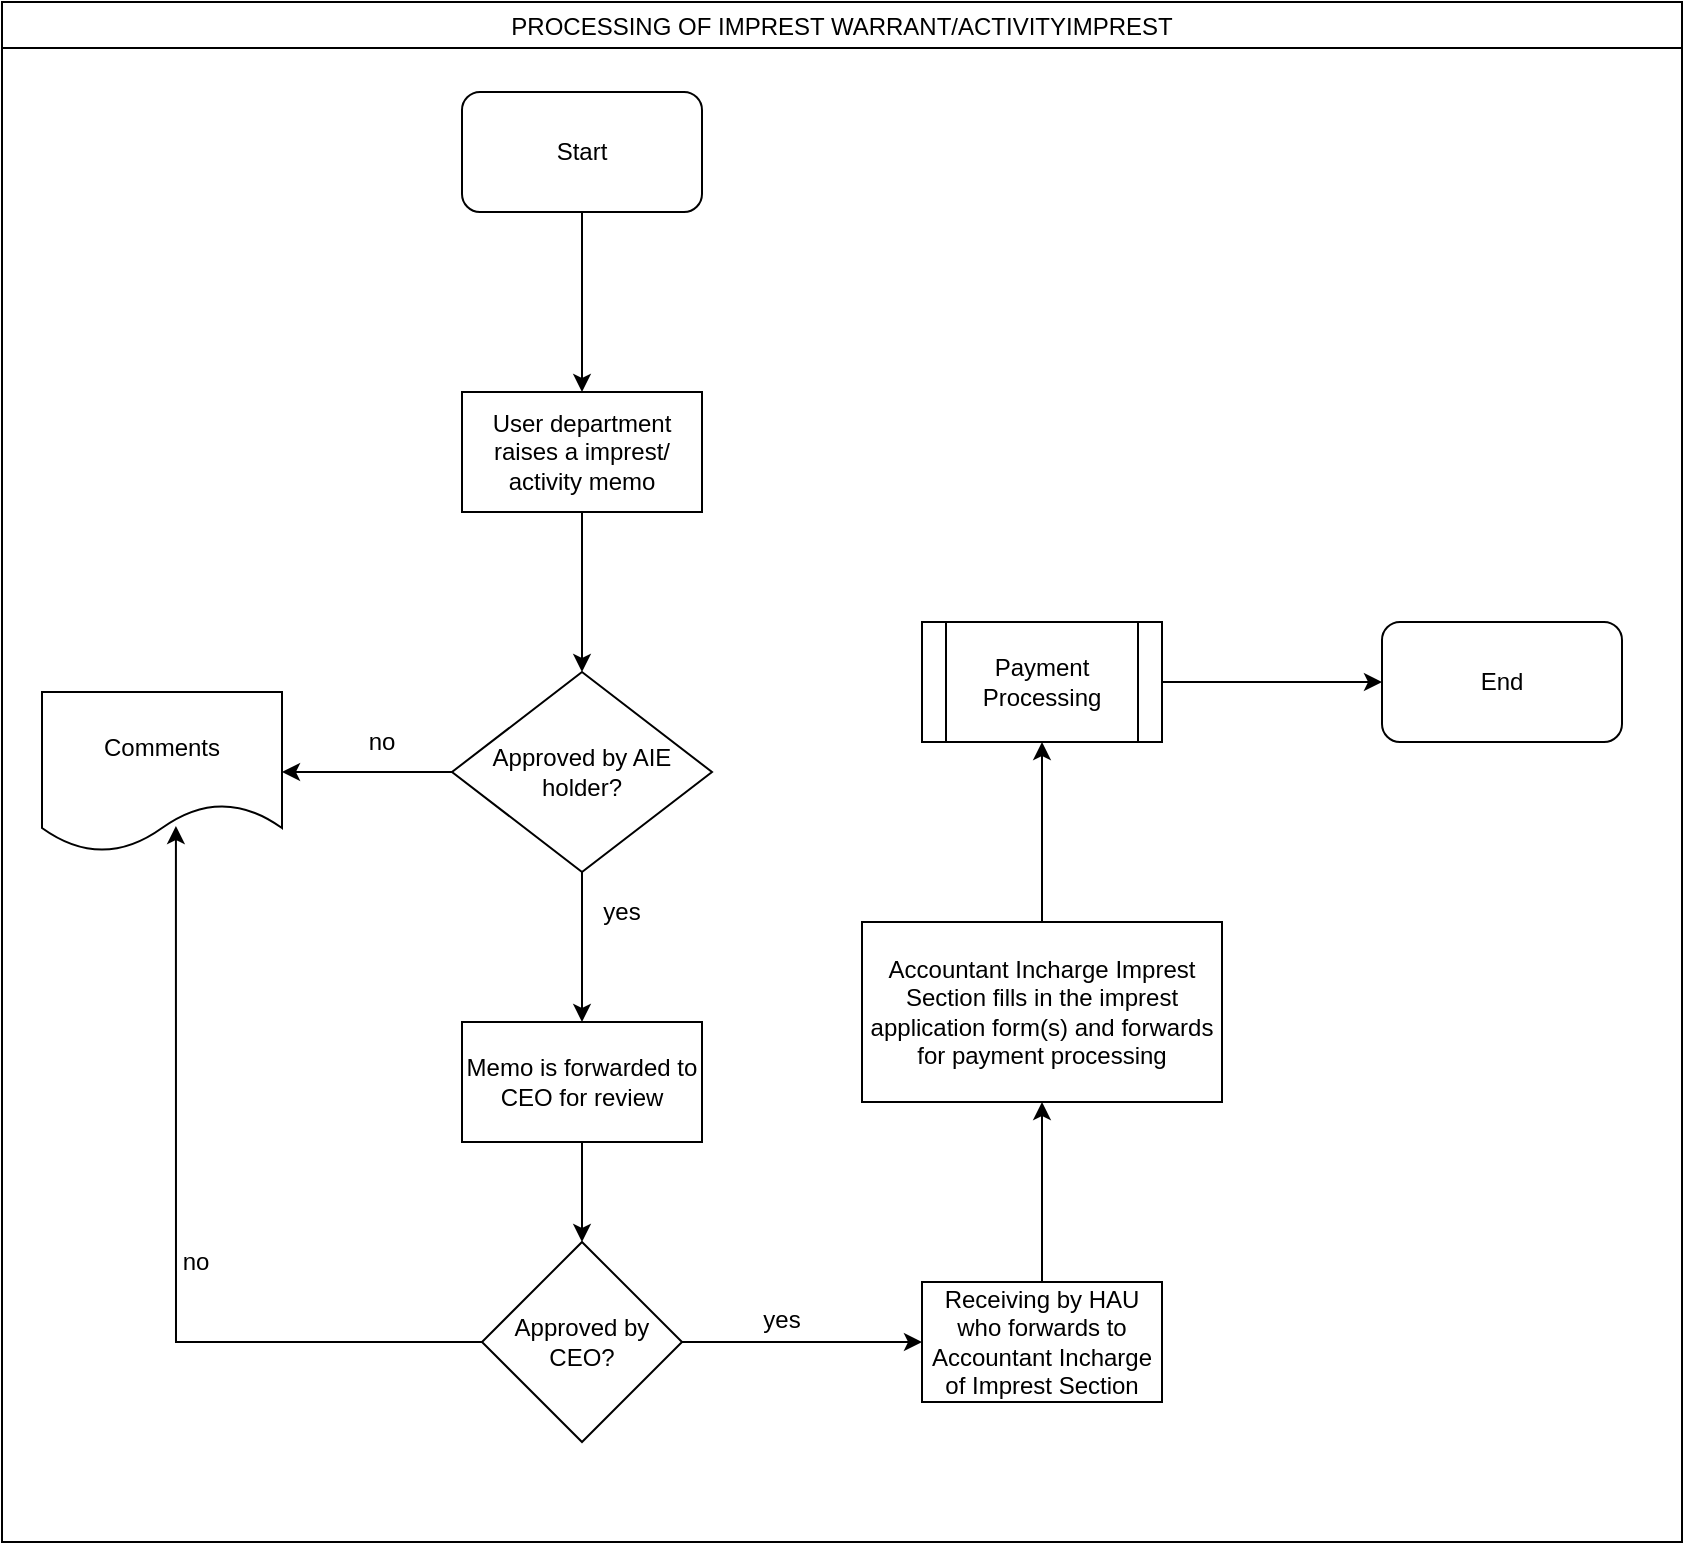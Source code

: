 <mxfile version="14.9.2" type="github">
  <diagram id="g9GUgYayCcv3mOfplAVB" name="Page-1">
    <mxGraphModel dx="1038" dy="508" grid="1" gridSize="10" guides="1" tooltips="1" connect="1" arrows="1" fold="1" page="1" pageScale="1" pageWidth="1169" pageHeight="827" math="0" shadow="0">
      <root>
        <mxCell id="0" />
        <mxCell id="1" parent="0" />
        <mxCell id="McnS6wod5p9gH7W8vCfP-1" value="PROCESSING OF IMPREST WARRANT/ACTIVITYIMPREST" style="swimlane;fontStyle=0" parent="1" vertex="1">
          <mxGeometry x="20" y="10" width="840" height="770" as="geometry" />
        </mxCell>
        <mxCell id="McnS6wod5p9gH7W8vCfP-2" value="Start" style="rounded=1;whiteSpace=wrap;html=1;" parent="McnS6wod5p9gH7W8vCfP-1" vertex="1">
          <mxGeometry x="230" y="45" width="120" height="60" as="geometry" />
        </mxCell>
        <mxCell id="McnS6wod5p9gH7W8vCfP-5" value="User department raises a imprest/ activity memo" style="rounded=0;whiteSpace=wrap;html=1;" parent="McnS6wod5p9gH7W8vCfP-1" vertex="1">
          <mxGeometry x="230" y="195" width="120" height="60" as="geometry" />
        </mxCell>
        <mxCell id="McnS6wod5p9gH7W8vCfP-4" value="" style="edgeStyle=orthogonalEdgeStyle;rounded=0;orthogonalLoop=1;jettySize=auto;html=1;" parent="McnS6wod5p9gH7W8vCfP-1" source="McnS6wod5p9gH7W8vCfP-2" target="McnS6wod5p9gH7W8vCfP-5" edge="1">
          <mxGeometry relative="1" as="geometry">
            <mxPoint x="290" y="185" as="targetPoint" />
          </mxGeometry>
        </mxCell>
        <mxCell id="McnS6wod5p9gH7W8vCfP-8" value="Approved by AIE holder?" style="rhombus;whiteSpace=wrap;html=1;rounded=0;" parent="McnS6wod5p9gH7W8vCfP-1" vertex="1">
          <mxGeometry x="225" y="335" width="130" height="100" as="geometry" />
        </mxCell>
        <mxCell id="McnS6wod5p9gH7W8vCfP-10" value="Memo is forwarded to CEO for review" style="whiteSpace=wrap;html=1;rounded=0;" parent="McnS6wod5p9gH7W8vCfP-1" vertex="1">
          <mxGeometry x="230" y="510" width="120" height="60" as="geometry" />
        </mxCell>
        <mxCell id="McnS6wod5p9gH7W8vCfP-11" value="" style="edgeStyle=orthogonalEdgeStyle;rounded=0;orthogonalLoop=1;jettySize=auto;html=1;" parent="McnS6wod5p9gH7W8vCfP-1" source="McnS6wod5p9gH7W8vCfP-8" target="McnS6wod5p9gH7W8vCfP-10" edge="1">
          <mxGeometry relative="1" as="geometry" />
        </mxCell>
        <mxCell id="McnS6wod5p9gH7W8vCfP-15" value="Comments" style="shape=document;whiteSpace=wrap;html=1;boundedLbl=1;rounded=0;" parent="McnS6wod5p9gH7W8vCfP-1" vertex="1">
          <mxGeometry x="20" y="345" width="120" height="80" as="geometry" />
        </mxCell>
        <mxCell id="McnS6wod5p9gH7W8vCfP-16" value="" style="edgeStyle=orthogonalEdgeStyle;rounded=0;orthogonalLoop=1;jettySize=auto;html=1;exitX=0;exitY=0.5;exitDx=0;exitDy=0;entryX=1;entryY=0.5;entryDx=0;entryDy=0;" parent="McnS6wod5p9gH7W8vCfP-1" source="McnS6wod5p9gH7W8vCfP-8" target="McnS6wod5p9gH7W8vCfP-15" edge="1">
          <mxGeometry relative="1" as="geometry">
            <mxPoint x="150" y="675" as="targetPoint" />
          </mxGeometry>
        </mxCell>
        <mxCell id="McnS6wod5p9gH7W8vCfP-23" value="Accountant Incharge Imprest Section fills in the imprest application form(s) and forwards for payment processing" style="whiteSpace=wrap;html=1;rounded=0;" parent="McnS6wod5p9gH7W8vCfP-1" vertex="1">
          <mxGeometry x="430" y="460" width="180" height="90" as="geometry" />
        </mxCell>
        <mxCell id="McnS6wod5p9gH7W8vCfP-29" value="End" style="rounded=1;whiteSpace=wrap;html=1;" parent="McnS6wod5p9gH7W8vCfP-1" vertex="1">
          <mxGeometry x="690" y="310" width="120" height="60" as="geometry" />
        </mxCell>
        <mxCell id="McnS6wod5p9gH7W8vCfP-7" value="" style="edgeStyle=orthogonalEdgeStyle;rounded=0;orthogonalLoop=1;jettySize=auto;html=1;entryX=0.5;entryY=0;entryDx=0;entryDy=0;" parent="McnS6wod5p9gH7W8vCfP-1" source="McnS6wod5p9gH7W8vCfP-5" target="McnS6wod5p9gH7W8vCfP-8" edge="1">
          <mxGeometry relative="1" as="geometry">
            <mxPoint x="290" y="335" as="targetPoint" />
          </mxGeometry>
        </mxCell>
        <mxCell id="McnS6wod5p9gH7W8vCfP-14" value="yes" style="text;html=1;strokeColor=none;fillColor=none;align=center;verticalAlign=middle;whiteSpace=wrap;rounded=0;" parent="McnS6wod5p9gH7W8vCfP-1" vertex="1">
          <mxGeometry x="290" y="445" width="40" height="20" as="geometry" />
        </mxCell>
        <mxCell id="pr-6G9QJHgFlxI2Ws3PB-2" value="" style="edgeStyle=orthogonalEdgeStyle;rounded=0;orthogonalLoop=1;jettySize=auto;html=1;" edge="1" parent="McnS6wod5p9gH7W8vCfP-1" source="McnS6wod5p9gH7W8vCfP-12" target="pr-6G9QJHgFlxI2Ws3PB-1">
          <mxGeometry relative="1" as="geometry" />
        </mxCell>
        <mxCell id="McnS6wod5p9gH7W8vCfP-12" value="Approved by CEO?" style="rhombus;whiteSpace=wrap;html=1;rounded=0;" parent="McnS6wod5p9gH7W8vCfP-1" vertex="1">
          <mxGeometry x="240" y="620" width="100" height="100" as="geometry" />
        </mxCell>
        <mxCell id="McnS6wod5p9gH7W8vCfP-18" value="" style="edgeStyle=orthogonalEdgeStyle;rounded=0;orthogonalLoop=1;jettySize=auto;html=1;entryX=0.558;entryY=0.838;entryDx=0;entryDy=0;entryPerimeter=0;exitX=0;exitY=0.5;exitDx=0;exitDy=0;" parent="McnS6wod5p9gH7W8vCfP-1" source="McnS6wod5p9gH7W8vCfP-12" target="McnS6wod5p9gH7W8vCfP-15" edge="1">
          <mxGeometry relative="1" as="geometry">
            <mxPoint x="500" y="825" as="targetPoint" />
            <Array as="points">
              <mxPoint x="87" y="670" />
            </Array>
          </mxGeometry>
        </mxCell>
        <mxCell id="McnS6wod5p9gH7W8vCfP-13" value="" style="edgeStyle=orthogonalEdgeStyle;rounded=0;orthogonalLoop=1;jettySize=auto;html=1;" parent="McnS6wod5p9gH7W8vCfP-1" source="McnS6wod5p9gH7W8vCfP-10" target="McnS6wod5p9gH7W8vCfP-12" edge="1">
          <mxGeometry relative="1" as="geometry" />
        </mxCell>
        <mxCell id="pr-6G9QJHgFlxI2Ws3PB-5" value="" style="edgeStyle=orthogonalEdgeStyle;rounded=0;orthogonalLoop=1;jettySize=auto;html=1;entryX=0.5;entryY=1;entryDx=0;entryDy=0;" edge="1" parent="McnS6wod5p9gH7W8vCfP-1" source="pr-6G9QJHgFlxI2Ws3PB-1" target="McnS6wod5p9gH7W8vCfP-23">
          <mxGeometry relative="1" as="geometry">
            <mxPoint x="530" y="560" as="targetPoint" />
          </mxGeometry>
        </mxCell>
        <mxCell id="pr-6G9QJHgFlxI2Ws3PB-1" value="Receiving by HAU who forwards to Accountant Incharge of Imprest Section" style="rounded=0;whiteSpace=wrap;html=1;" vertex="1" parent="McnS6wod5p9gH7W8vCfP-1">
          <mxGeometry x="460" y="640" width="120" height="60" as="geometry" />
        </mxCell>
        <mxCell id="McnS6wod5p9gH7W8vCfP-19" value="no" style="text;html=1;strokeColor=none;fillColor=none;align=center;verticalAlign=middle;whiteSpace=wrap;rounded=0;" parent="McnS6wod5p9gH7W8vCfP-1" vertex="1">
          <mxGeometry x="77" y="620" width="40" height="20" as="geometry" />
        </mxCell>
        <mxCell id="McnS6wod5p9gH7W8vCfP-25" value="Payment Processing" style="shape=process;whiteSpace=wrap;html=1;backgroundOutline=1;rounded=0;" parent="McnS6wod5p9gH7W8vCfP-1" vertex="1">
          <mxGeometry x="460" y="310" width="120" height="60" as="geometry" />
        </mxCell>
        <mxCell id="McnS6wod5p9gH7W8vCfP-28" value="" style="edgeStyle=orthogonalEdgeStyle;rounded=0;orthogonalLoop=1;jettySize=auto;html=1;entryX=0;entryY=0.5;entryDx=0;entryDy=0;" parent="McnS6wod5p9gH7W8vCfP-1" source="McnS6wod5p9gH7W8vCfP-25" target="McnS6wod5p9gH7W8vCfP-29" edge="1">
          <mxGeometry relative="1" as="geometry">
            <mxPoint x="750" y="472.5" as="targetPoint" />
          </mxGeometry>
        </mxCell>
        <mxCell id="pr-6G9QJHgFlxI2Ws3PB-7" value="" style="edgeStyle=orthogonalEdgeStyle;rounded=0;orthogonalLoop=1;jettySize=auto;html=1;entryX=0.5;entryY=1;entryDx=0;entryDy=0;exitX=0.5;exitY=0;exitDx=0;exitDy=0;" edge="1" parent="McnS6wod5p9gH7W8vCfP-1" source="McnS6wod5p9gH7W8vCfP-23" target="McnS6wod5p9gH7W8vCfP-25">
          <mxGeometry relative="1" as="geometry">
            <mxPoint x="520" y="377.5" as="targetPoint" />
          </mxGeometry>
        </mxCell>
        <mxCell id="McnS6wod5p9gH7W8vCfP-20" value="no" style="text;html=1;strokeColor=none;fillColor=none;align=center;verticalAlign=middle;whiteSpace=wrap;rounded=0;" parent="1" vertex="1">
          <mxGeometry x="190" y="370" width="40" height="20" as="geometry" />
        </mxCell>
        <mxCell id="McnS6wod5p9gH7W8vCfP-30" value="yes" style="text;html=1;strokeColor=none;fillColor=none;align=center;verticalAlign=middle;whiteSpace=wrap;rounded=0;" parent="1" vertex="1">
          <mxGeometry x="390" y="659" width="40" height="20" as="geometry" />
        </mxCell>
      </root>
    </mxGraphModel>
  </diagram>
</mxfile>
